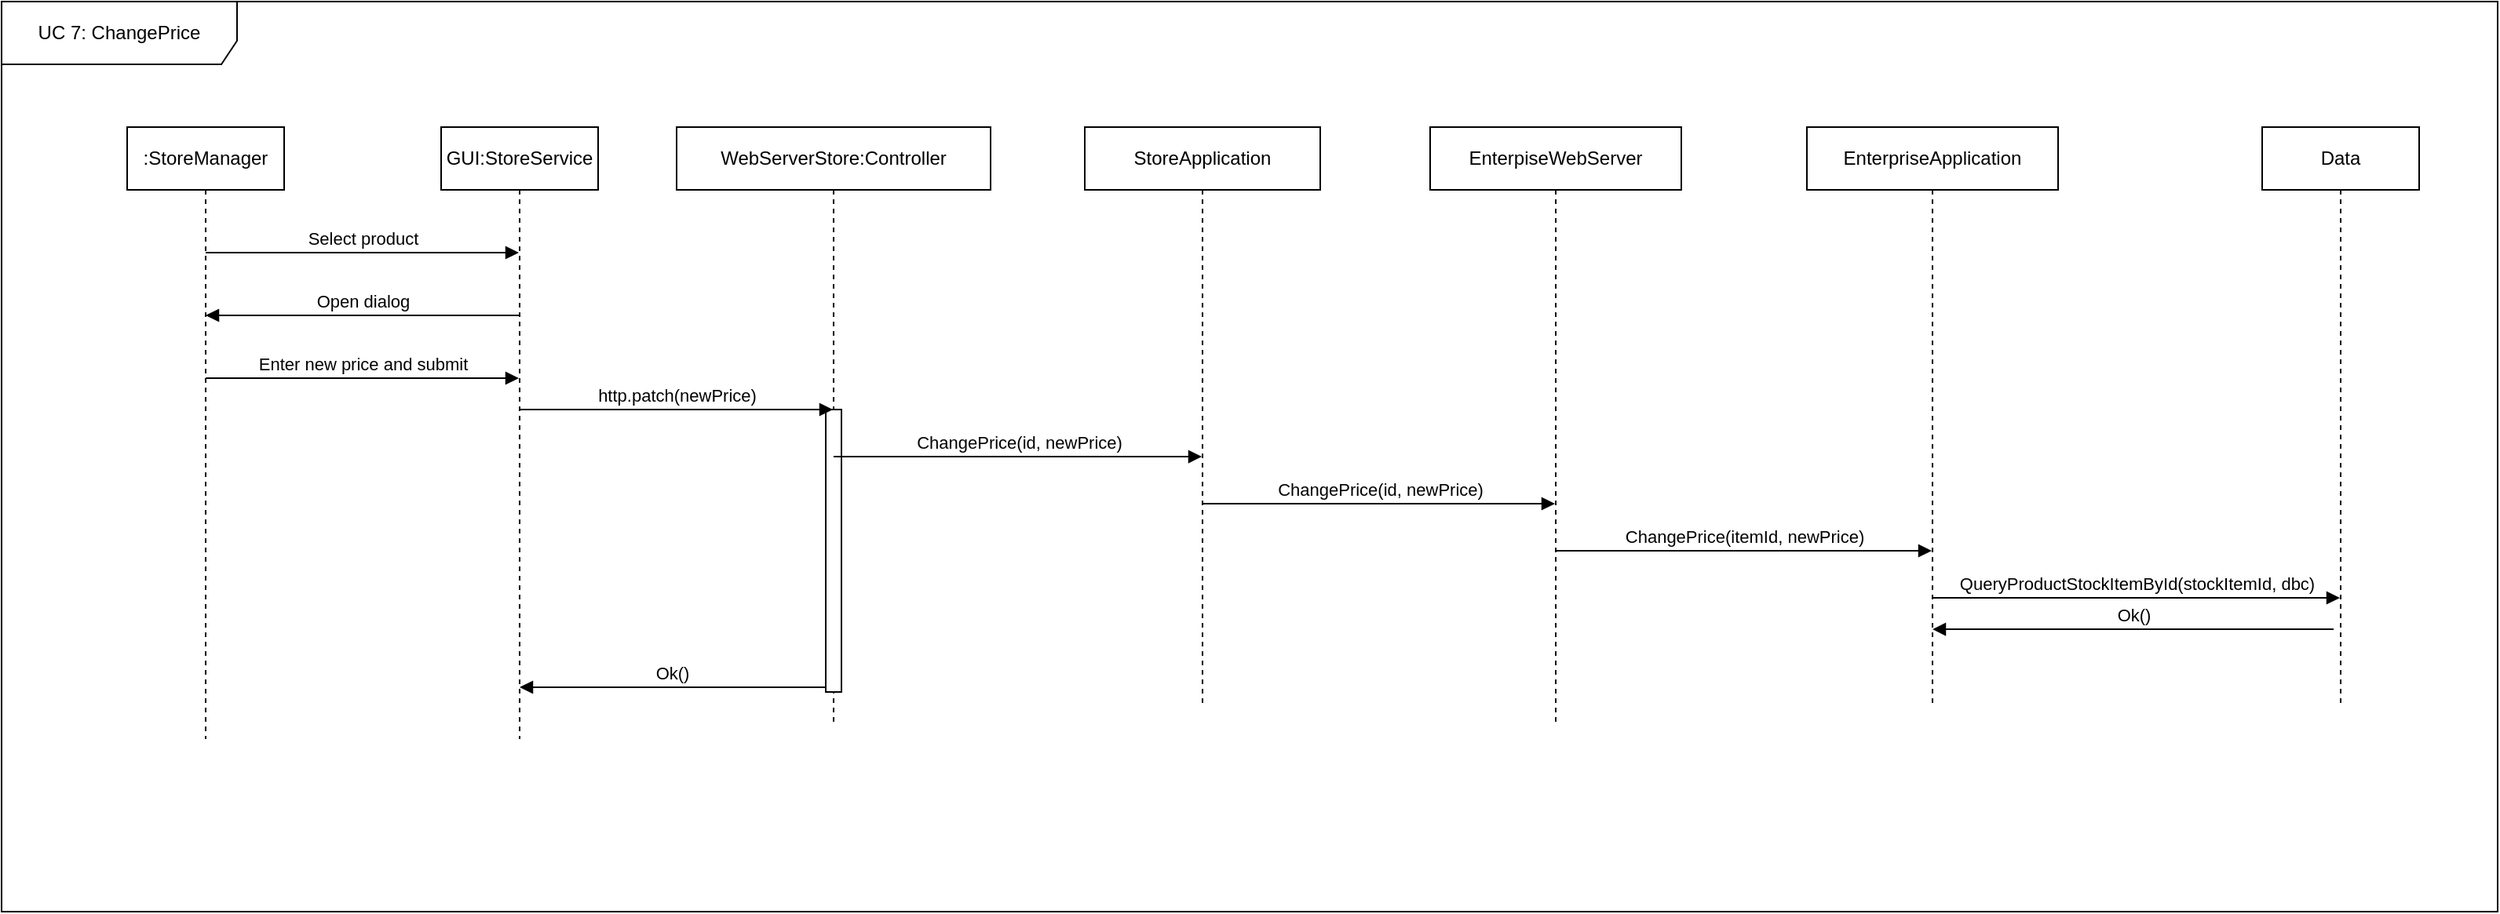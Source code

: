 <mxfile version="16.6.4" type="device"><diagram id="z_mtSL5cK1o0elVtd_SL" name="Page-1"><mxGraphModel dx="1422" dy="780" grid="1" gridSize="10" guides="1" tooltips="1" connect="1" arrows="1" fold="1" page="1" pageScale="1" pageWidth="827" pageHeight="1169" math="0" shadow="0"><root><mxCell id="0"/><mxCell id="1" parent="0"/><mxCell id="sf-y10gpriPW7B0USNPm-1" value="&lt;div&gt;UC 7: ChangePrice&lt;/div&gt;" style="shape=umlFrame;whiteSpace=wrap;html=1;width=150;height=40;" vertex="1" parent="1"><mxGeometry x="80" y="80" width="1590" height="580" as="geometry"/></mxCell><mxCell id="sf-y10gpriPW7B0USNPm-2" value=":StoreManager" style="shape=umlLifeline;perimeter=lifelinePerimeter;whiteSpace=wrap;html=1;container=1;collapsible=0;recursiveResize=0;outlineConnect=0;" vertex="1" parent="1"><mxGeometry x="160" y="160" width="100" height="390" as="geometry"/></mxCell><mxCell id="sf-y10gpriPW7B0USNPm-7" value="&lt;div&gt;Select product&lt;/div&gt;" style="html=1;verticalAlign=bottom;endArrow=block;rounded=0;" edge="1" parent="sf-y10gpriPW7B0USNPm-2" target="sf-y10gpriPW7B0USNPm-3"><mxGeometry width="80" relative="1" as="geometry"><mxPoint x="50" y="80" as="sourcePoint"/><mxPoint x="130" y="80" as="targetPoint"/></mxGeometry></mxCell><mxCell id="sf-y10gpriPW7B0USNPm-3" value="&lt;div&gt;GUI:StoreService&lt;/div&gt;" style="shape=umlLifeline;perimeter=lifelinePerimeter;whiteSpace=wrap;html=1;container=1;collapsible=0;recursiveResize=0;outlineConnect=0;" vertex="1" parent="1"><mxGeometry x="360" y="160" width="100" height="390" as="geometry"/></mxCell><mxCell id="sf-y10gpriPW7B0USNPm-8" value="Open dialog" style="html=1;verticalAlign=bottom;endArrow=none;rounded=0;startArrow=block;startFill=1;endFill=0;" edge="1" parent="sf-y10gpriPW7B0USNPm-3"><mxGeometry width="80" relative="1" as="geometry"><mxPoint x="-150" y="120" as="sourcePoint"/><mxPoint x="49.5" y="120" as="targetPoint"/></mxGeometry></mxCell><mxCell id="sf-y10gpriPW7B0USNPm-4" value="StoreApplication" style="shape=umlLifeline;perimeter=lifelinePerimeter;whiteSpace=wrap;html=1;container=1;collapsible=0;recursiveResize=0;outlineConnect=0;" vertex="1" parent="1"><mxGeometry x="770" y="160" width="150" height="370" as="geometry"/></mxCell><mxCell id="sf-y10gpriPW7B0USNPm-5" value="EnterpiseWebServer" style="shape=umlLifeline;perimeter=lifelinePerimeter;whiteSpace=wrap;html=1;container=1;collapsible=0;recursiveResize=0;outlineConnect=0;" vertex="1" parent="1"><mxGeometry x="990" y="160" width="160" height="380" as="geometry"/></mxCell><mxCell id="sf-y10gpriPW7B0USNPm-6" value="Data" style="shape=umlLifeline;perimeter=lifelinePerimeter;whiteSpace=wrap;html=1;container=1;collapsible=0;recursiveResize=0;outlineConnect=0;" vertex="1" parent="1"><mxGeometry x="1520" y="160" width="100" height="370" as="geometry"/></mxCell><mxCell id="sf-y10gpriPW7B0USNPm-9" value="Enter new price and submit" style="html=1;verticalAlign=bottom;endArrow=block;rounded=0;" edge="1" parent="1"><mxGeometry width="80" relative="1" as="geometry"><mxPoint x="210" y="320" as="sourcePoint"/><mxPoint x="409.5" y="320" as="targetPoint"/></mxGeometry></mxCell><mxCell id="sf-y10gpriPW7B0USNPm-12" value="QueryProductStockItemById(stockItemId, dbc)" style="html=1;verticalAlign=bottom;endArrow=block;rounded=0;" edge="1" parent="1" source="sf-y10gpriPW7B0USNPm-16" target="sf-y10gpriPW7B0USNPm-6"><mxGeometry width="80" relative="1" as="geometry"><mxPoint x="1120" y="400" as="sourcePoint"/><mxPoint x="1120" y="400" as="targetPoint"/><Array as="points"><mxPoint x="1460" y="460"/></Array></mxGeometry></mxCell><mxCell id="sf-y10gpriPW7B0USNPm-16" value="EnterpriseApplication" style="shape=umlLifeline;perimeter=lifelinePerimeter;whiteSpace=wrap;html=1;container=1;collapsible=0;recursiveResize=0;outlineConnect=0;" vertex="1" parent="1"><mxGeometry x="1230" y="160" width="160" height="370" as="geometry"/></mxCell><mxCell id="sf-y10gpriPW7B0USNPm-17" value="WebServerStore:Controller" style="shape=umlLifeline;perimeter=lifelinePerimeter;whiteSpace=wrap;html=1;container=1;collapsible=0;recursiveResize=0;outlineConnect=0;" vertex="1" parent="1"><mxGeometry x="510" y="160" width="200" height="380" as="geometry"/></mxCell><mxCell id="sf-y10gpriPW7B0USNPm-19" value="" style="html=1;points=[];perimeter=orthogonalPerimeter;" vertex="1" parent="sf-y10gpriPW7B0USNPm-17"><mxGeometry x="95" y="180" width="10" height="180" as="geometry"/></mxCell><mxCell id="sf-y10gpriPW7B0USNPm-21" value="http.patch(newPrice)" style="html=1;verticalAlign=bottom;endArrow=block;rounded=0;" edge="1" parent="1" target="sf-y10gpriPW7B0USNPm-17"><mxGeometry width="80" relative="1" as="geometry"><mxPoint x="410" y="340" as="sourcePoint"/><mxPoint x="560" y="340" as="targetPoint"/></mxGeometry></mxCell><mxCell id="sf-y10gpriPW7B0USNPm-11" value="ChangePrice(id, newPrice)" style="html=1;verticalAlign=bottom;endArrow=block;rounded=0;exitX=0.5;exitY=0.167;exitDx=0;exitDy=0;exitPerimeter=0;" edge="1" parent="1" source="sf-y10gpriPW7B0USNPm-19" target="sf-y10gpriPW7B0USNPm-4"><mxGeometry width="80" relative="1" as="geometry"><mxPoint x="620" y="370" as="sourcePoint"/><mxPoint x="840" y="370" as="targetPoint"/></mxGeometry></mxCell><mxCell id="sf-y10gpriPW7B0USNPm-22" value="ChangePrice(id, newPrice)" style="html=1;verticalAlign=bottom;endArrow=block;rounded=0;" edge="1" parent="1" source="sf-y10gpriPW7B0USNPm-4" target="sf-y10gpriPW7B0USNPm-5"><mxGeometry width="80" relative="1" as="geometry"><mxPoint x="850" y="400" as="sourcePoint"/><mxPoint x="1084.5" y="400" as="targetPoint"/><Array as="points"><mxPoint x="1010" y="400"/></Array></mxGeometry></mxCell><mxCell id="sf-y10gpriPW7B0USNPm-23" value="ChangePrice(itemId, newPrice)" style="html=1;verticalAlign=bottom;endArrow=block;rounded=0;" edge="1" parent="1" target="sf-y10gpriPW7B0USNPm-16"><mxGeometry width="80" relative="1" as="geometry"><mxPoint x="1070" y="430" as="sourcePoint"/><mxPoint x="1295" y="430" as="targetPoint"/><Array as="points"><mxPoint x="1235.5" y="430"/></Array></mxGeometry></mxCell><mxCell id="sf-y10gpriPW7B0USNPm-15" value="Ok()" style="html=1;verticalAlign=bottom;endArrow=none;rounded=0;startArrow=block;startFill=1;endFill=0;entryX=0;entryY=0.983;entryDx=0;entryDy=0;entryPerimeter=0;" edge="1" parent="1" source="sf-y10gpriPW7B0USNPm-3" target="sf-y10gpriPW7B0USNPm-19"><mxGeometry width="80" relative="1" as="geometry"><mxPoint x="410" y="462" as="sourcePoint"/><mxPoint x="590" y="460" as="targetPoint"/><Array as="points"><mxPoint x="470" y="517"/></Array></mxGeometry></mxCell><mxCell id="sf-y10gpriPW7B0USNPm-24" value="Ok()" style="html=1;verticalAlign=bottom;endArrow=none;rounded=0;startArrow=block;startFill=1;endFill=0;entryX=0;entryY=0.983;entryDx=0;entryDy=0;entryPerimeter=0;" edge="1" parent="1" source="sf-y10gpriPW7B0USNPm-16"><mxGeometry width="80" relative="1" as="geometry"><mxPoint x="1370" y="480.06" as="sourcePoint"/><mxPoint x="1565.5" y="480.0" as="targetPoint"/><Array as="points"><mxPoint x="1430.5" y="480.06"/></Array></mxGeometry></mxCell></root></mxGraphModel></diagram></mxfile>